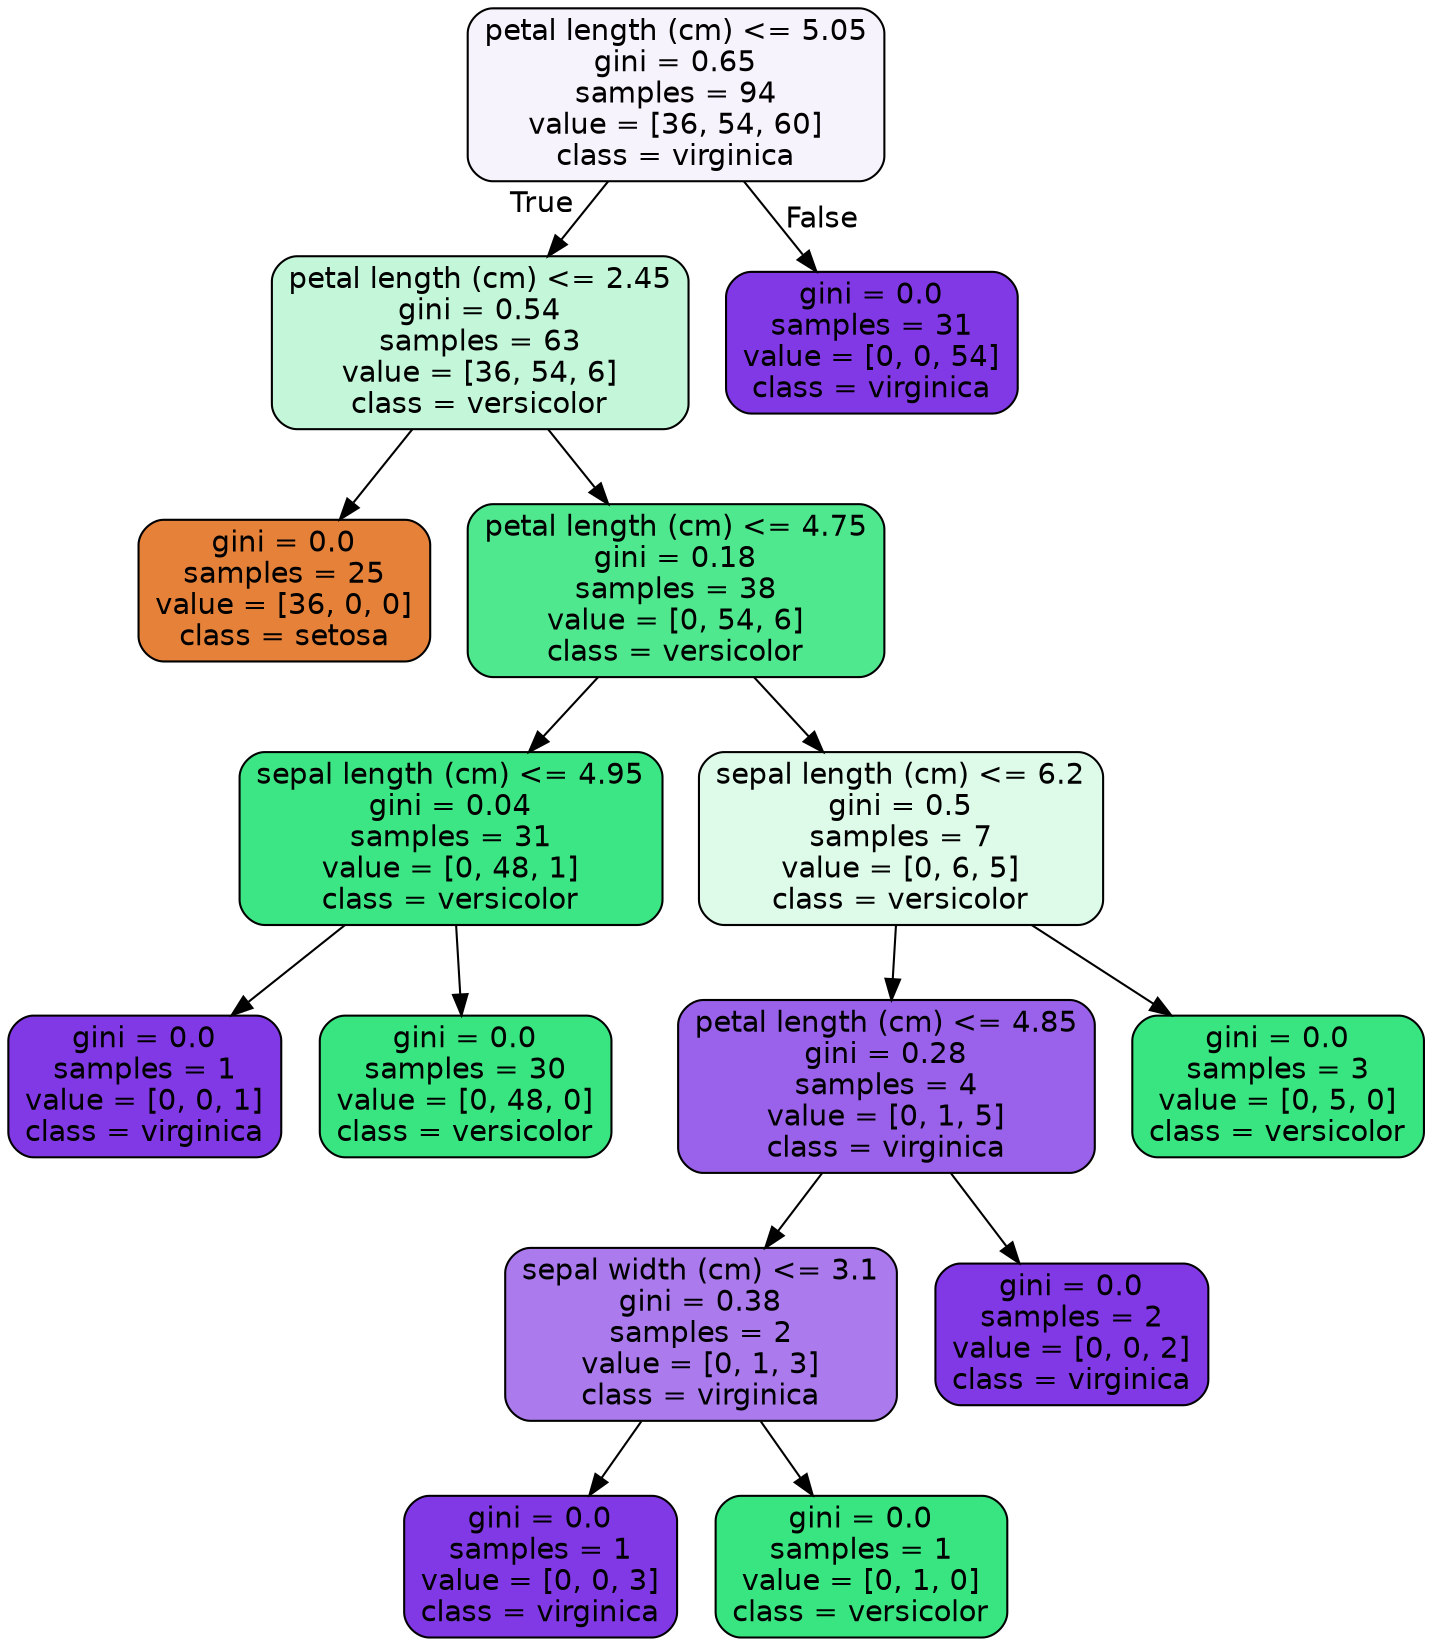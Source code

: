 digraph Tree {
node [shape=box, style="filled, rounded", color="black", fontname=helvetica] ;
edge [fontname=helvetica] ;
0 [label="petal length (cm) <= 5.05\ngini = 0.65\nsamples = 94\nvalue = [36, 54, 60]\nclass = virginica", fillcolor="#f7f3fd"] ;
1 [label="petal length (cm) <= 2.45\ngini = 0.54\nsamples = 63\nvalue = [36, 54, 6]\nclass = versicolor", fillcolor="#c4f7d9"] ;
0 -> 1 [labeldistance=2.5, labelangle=45, headlabel="True"] ;
2 [label="gini = 0.0\nsamples = 25\nvalue = [36, 0, 0]\nclass = setosa", fillcolor="#e58139"] ;
1 -> 2 ;
3 [label="petal length (cm) <= 4.75\ngini = 0.18\nsamples = 38\nvalue = [0, 54, 6]\nclass = versicolor", fillcolor="#4fe88f"] ;
1 -> 3 ;
4 [label="sepal length (cm) <= 4.95\ngini = 0.04\nsamples = 31\nvalue = [0, 48, 1]\nclass = versicolor", fillcolor="#3de684"] ;
3 -> 4 ;
5 [label="gini = 0.0\nsamples = 1\nvalue = [0, 0, 1]\nclass = virginica", fillcolor="#8139e5"] ;
4 -> 5 ;
6 [label="gini = 0.0\nsamples = 30\nvalue = [0, 48, 0]\nclass = versicolor", fillcolor="#39e581"] ;
4 -> 6 ;
7 [label="sepal length (cm) <= 6.2\ngini = 0.5\nsamples = 7\nvalue = [0, 6, 5]\nclass = versicolor", fillcolor="#defbea"] ;
3 -> 7 ;
8 [label="petal length (cm) <= 4.85\ngini = 0.28\nsamples = 4\nvalue = [0, 1, 5]\nclass = virginica", fillcolor="#9a61ea"] ;
7 -> 8 ;
9 [label="sepal width (cm) <= 3.1\ngini = 0.38\nsamples = 2\nvalue = [0, 1, 3]\nclass = virginica", fillcolor="#ab7bee"] ;
8 -> 9 ;
10 [label="gini = 0.0\nsamples = 1\nvalue = [0, 0, 3]\nclass = virginica", fillcolor="#8139e5"] ;
9 -> 10 ;
11 [label="gini = 0.0\nsamples = 1\nvalue = [0, 1, 0]\nclass = versicolor", fillcolor="#39e581"] ;
9 -> 11 ;
12 [label="gini = 0.0\nsamples = 2\nvalue = [0, 0, 2]\nclass = virginica", fillcolor="#8139e5"] ;
8 -> 12 ;
13 [label="gini = 0.0\nsamples = 3\nvalue = [0, 5, 0]\nclass = versicolor", fillcolor="#39e581"] ;
7 -> 13 ;
14 [label="gini = 0.0\nsamples = 31\nvalue = [0, 0, 54]\nclass = virginica", fillcolor="#8139e5"] ;
0 -> 14 [labeldistance=2.5, labelangle=-45, headlabel="False"] ;
}